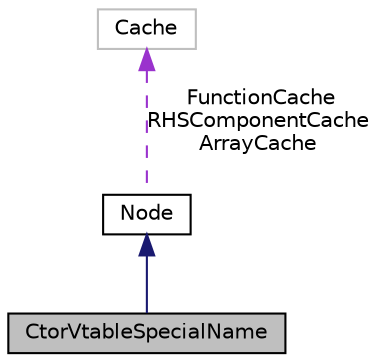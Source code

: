 digraph "CtorVtableSpecialName"
{
 // LATEX_PDF_SIZE
  bgcolor="transparent";
  edge [fontname="Helvetica",fontsize="10",labelfontname="Helvetica",labelfontsize="10"];
  node [fontname="Helvetica",fontsize="10",shape=record];
  Node1 [label="CtorVtableSpecialName",height=0.2,width=0.4,color="black", fillcolor="grey75", style="filled", fontcolor="black",tooltip=" "];
  Node2 -> Node1 [dir="back",color="midnightblue",fontsize="10",style="solid",fontname="Helvetica"];
  Node2 [label="Node",height=0.2,width=0.4,color="black",URL="$classNode.html",tooltip=" "];
  Node3 -> Node2 [dir="back",color="darkorchid3",fontsize="10",style="dashed",label=" FunctionCache\nRHSComponentCache\nArrayCache" ,fontname="Helvetica"];
  Node3 [label="Cache",height=0.2,width=0.4,color="grey75",tooltip=" "];
}
